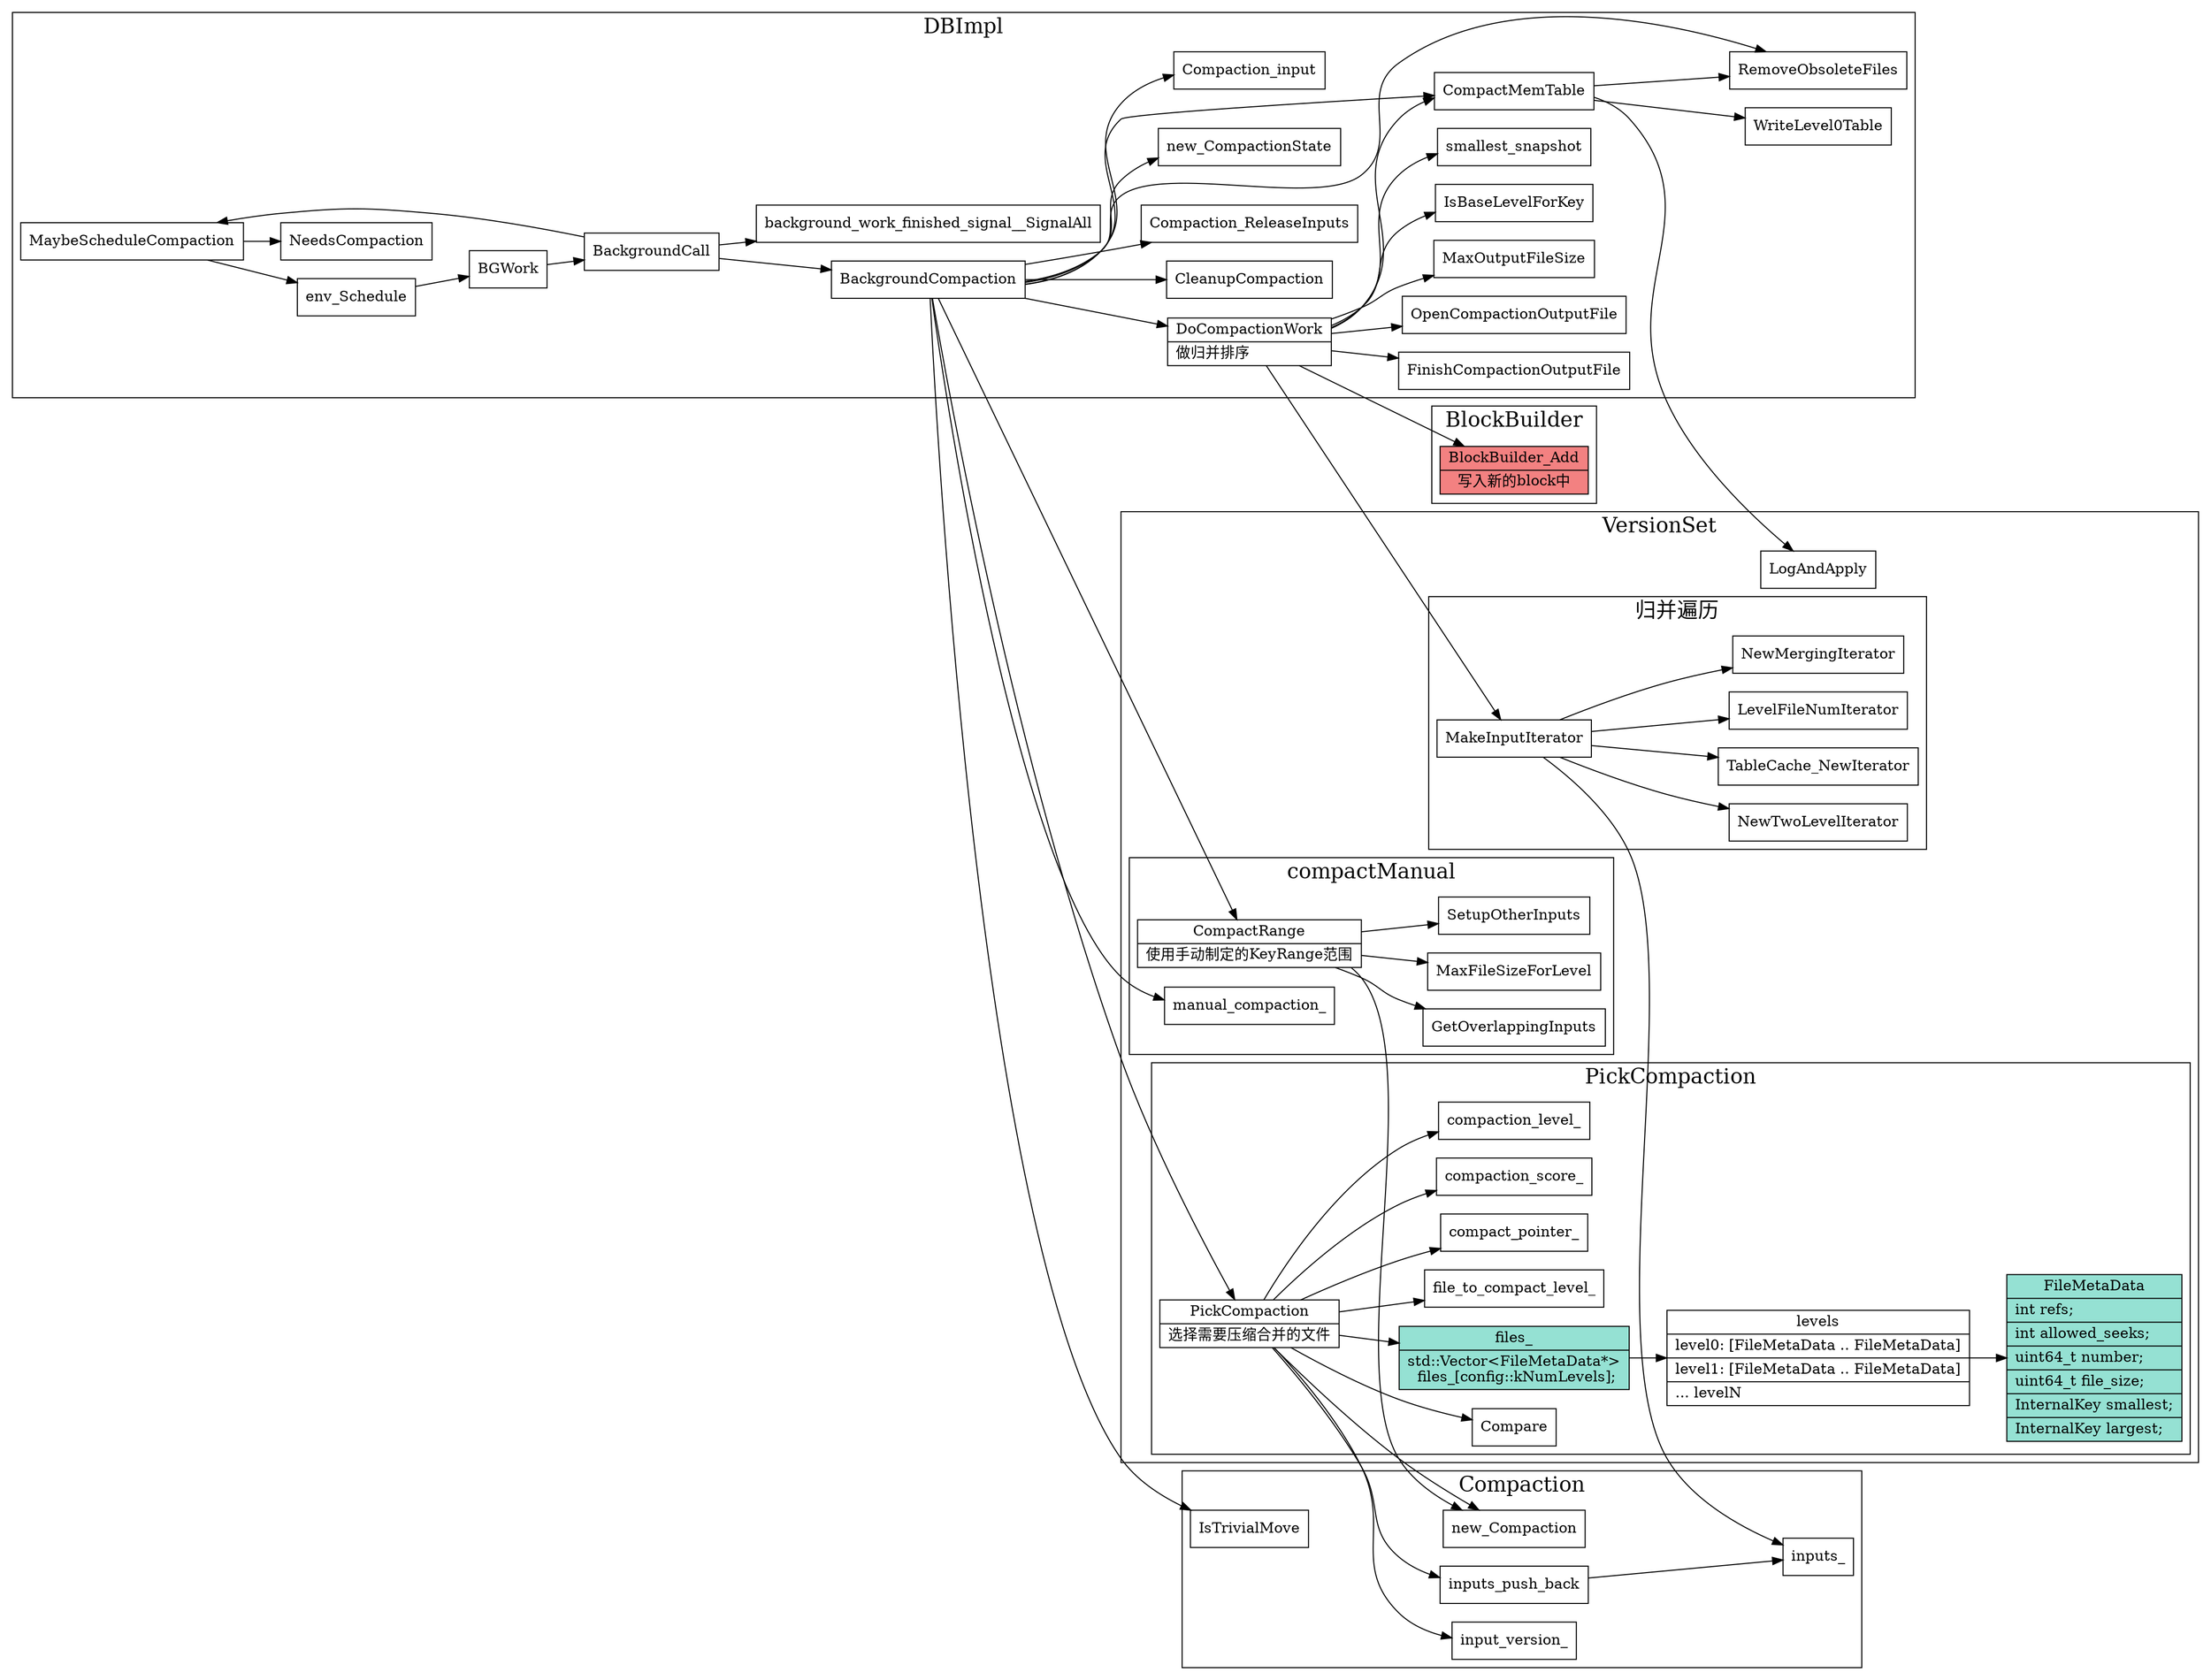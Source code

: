 digraph db_compact {
  node[shape=box];
  newrank=true;
  rankdir=LR;
  subgraph cluster_BlockBuilder {
    graph[label="BlockBuilder";fontsize=20;];
    BlockBuilder_Add;
    BlockBuilder_Add[shape="record";
      fillcolor="#f38181";
      style=filled;
      label="{{
        BlockBuilder_Add|
        写入新的block中
      }}";
    ];
    
  }
  subgraph cluster_Compaction {
    graph[label="Compaction";fontsize=20;];
    new_Compaction;
    inputs_;
    inputs_push_back;
    IsTrivialMove;
    input_version_;
  }
  subgraph cluster_VersionSet {
    graph[label="VersionSet";fontsize=20;];
    subgraph cluster_compactManual {
      graph[label="compactManual";fontsize=20;];
      CompactRange -> {
        GetOverlappingInputs;
        MaxFileSizeForLevel;
        SetupOtherInputs;
        new_Compaction;
      }
      manual_compaction_;
    }
    subgraph cluster_PickCompaction {
      graph[label="PickCompaction";fontsize=20;];
      PickCompaction -> {
        new_Compaction;
        Compare;
        inputs_push_back;
        files_;
        file_to_compact_level_;
        compact_pointer_;
        compaction_score_;
        compaction_level_;
        input_version_;
      }
      FileMetaData[
        fillcolor="#95e1d3";
        style=filled;
        shape="record";
        label="{{
          FileMetaData|
          int refs;\l|
          int allowed_seeks;\l|
          uint64_t number;\l|
          uint64_t file_size;\l|
          InternalKey smallest;\l|
          InternalKey largest;\l
        }}";
      ];
      files_[
        fillcolor="#95e1d3";
        style=filled;
        shape="record";
        label="{{
          files_|
          <FileMetaData> std::Vector\<FileMetaData*\>\l files_[config::kNumLevels];
        }}";
      ];
      levels[
        shape="record";
        label="{{
          levels|
          level0: [FileMetaData .. FileMetaData]\l|
          level1: [FileMetaData .. FileMetaData]\l|
          ...
          levelN\l
        }}";
      ];
      files_ -> levels;
      levels -> FileMetaData;
    }
    LogAndApply;
    inputs_push_back -> inputs_;
    subgraph cluster_MergeIter {
      graph[label="归并遍历";fontsize=20;];
      MakeInputIterator -> {
        inputs_;
        NewTwoLevelIterator;
        TableCache_NewIterator
        LevelFileNumIterator;
        NewMergingIterator;
      }
    }

  }
  subgraph cluster_DBImpl {
    graph[label="DBImpl";fontsize=20;];
    MaybeScheduleCompaction -> {
      env_Schedule;
      NeedsCompaction;
    };
    env_Schedule -> BGWork -> BackgroundCall;
    BackgroundCall -> {
      BackgroundCompaction;
      MaybeScheduleCompaction;
      background_work_finished_signal__SignalAll;
    }
    BackgroundCompaction -> {
      CompactMemTable;
      CompactRange;
      Compaction_input;
      PickCompaction;
      DoCompactionWork;
      CleanupCompaction;
      Compaction_ReleaseInputs;
      RemoveObsoleteFiles;
      manual_compaction_;
      IsTrivialMove;
      new_CompactionState;
    };
    DoCompactionWork[shape="record";
      label="{{
        DoCompactionWork|
        做归并排序\l
      }}";
    ];
    PickCompaction[shape="record";
      label="{{
        PickCompaction|
        选择需要压缩合并的文件\l
      }}";
    ];
    CompactRange[shape="record";
      label="{{
        CompactRange|
        使用手动制定的KeyRange范围
      }}";
    ];

    DoCompactionWork -> {
      smallest_snapshot;
      MakeInputIterator;
      CompactMemTable;
      FinishCompactionOutputFile;
      OpenCompactionOutputFile;
      MaxOutputFileSize;
      IsBaseLevelForKey;
      BlockBuilder_Add;
    }

    CompactMemTable -> {
      WriteLevel0Table;
      LogAndApply;
      RemoveObsoleteFiles;
    }
  }
}
